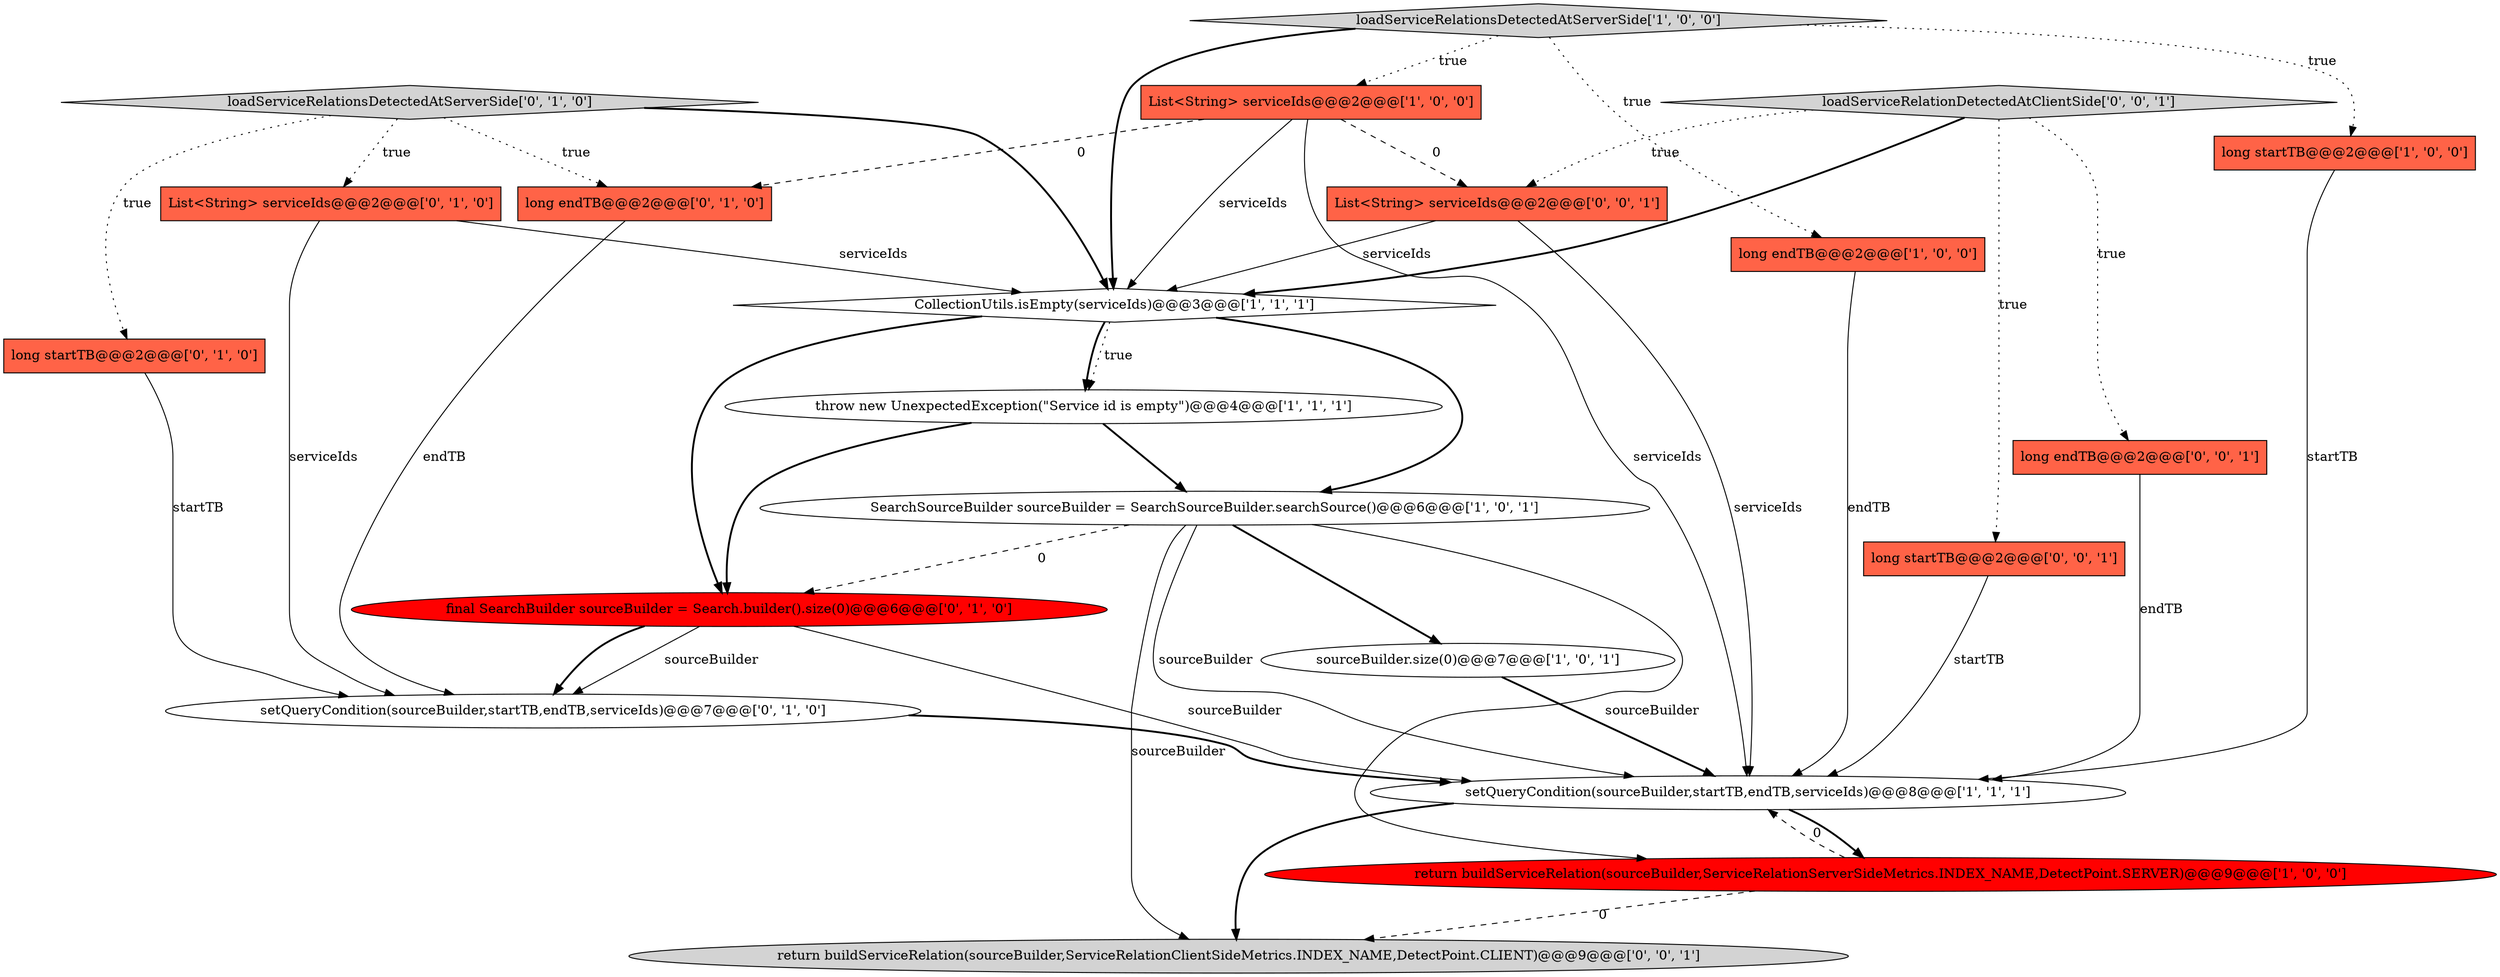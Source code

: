 digraph {
7 [style = filled, label = "sourceBuilder.size(0)@@@7@@@['1', '0', '1']", fillcolor = white, shape = ellipse image = "AAA0AAABBB1BBB"];
14 [style = filled, label = "long startTB@@@2@@@['0', '1', '0']", fillcolor = tomato, shape = box image = "AAA0AAABBB2BBB"];
5 [style = filled, label = "CollectionUtils.isEmpty(serviceIds)@@@3@@@['1', '1', '1']", fillcolor = white, shape = diamond image = "AAA0AAABBB1BBB"];
12 [style = filled, label = "setQueryCondition(sourceBuilder,startTB,endTB,serviceIds)@@@7@@@['0', '1', '0']", fillcolor = white, shape = ellipse image = "AAA0AAABBB2BBB"];
3 [style = filled, label = "SearchSourceBuilder sourceBuilder = SearchSourceBuilder.searchSource()@@@6@@@['1', '0', '1']", fillcolor = white, shape = ellipse image = "AAA0AAABBB1BBB"];
1 [style = filled, label = "long startTB@@@2@@@['1', '0', '0']", fillcolor = tomato, shape = box image = "AAA0AAABBB1BBB"];
18 [style = filled, label = "long endTB@@@2@@@['0', '0', '1']", fillcolor = tomato, shape = box image = "AAA0AAABBB3BBB"];
2 [style = filled, label = "throw new UnexpectedException(\"Service id is empty\")@@@4@@@['1', '1', '1']", fillcolor = white, shape = ellipse image = "AAA0AAABBB1BBB"];
17 [style = filled, label = "long startTB@@@2@@@['0', '0', '1']", fillcolor = tomato, shape = box image = "AAA0AAABBB3BBB"];
8 [style = filled, label = "return buildServiceRelation(sourceBuilder,ServiceRelationServerSideMetrics.INDEX_NAME,DetectPoint.SERVER)@@@9@@@['1', '0', '0']", fillcolor = red, shape = ellipse image = "AAA1AAABBB1BBB"];
19 [style = filled, label = "List<String> serviceIds@@@2@@@['0', '0', '1']", fillcolor = tomato, shape = box image = "AAA0AAABBB3BBB"];
20 [style = filled, label = "return buildServiceRelation(sourceBuilder,ServiceRelationClientSideMetrics.INDEX_NAME,DetectPoint.CLIENT)@@@9@@@['0', '0', '1']", fillcolor = lightgray, shape = ellipse image = "AAA0AAABBB3BBB"];
10 [style = filled, label = "List<String> serviceIds@@@2@@@['0', '1', '0']", fillcolor = tomato, shape = box image = "AAA0AAABBB2BBB"];
4 [style = filled, label = "List<String> serviceIds@@@2@@@['1', '0', '0']", fillcolor = tomato, shape = box image = "AAA1AAABBB1BBB"];
0 [style = filled, label = "long endTB@@@2@@@['1', '0', '0']", fillcolor = tomato, shape = box image = "AAA0AAABBB1BBB"];
13 [style = filled, label = "loadServiceRelationsDetectedAtServerSide['0', '1', '0']", fillcolor = lightgray, shape = diamond image = "AAA0AAABBB2BBB"];
16 [style = filled, label = "loadServiceRelationDetectedAtClientSide['0', '0', '1']", fillcolor = lightgray, shape = diamond image = "AAA0AAABBB3BBB"];
9 [style = filled, label = "loadServiceRelationsDetectedAtServerSide['1', '0', '0']", fillcolor = lightgray, shape = diamond image = "AAA0AAABBB1BBB"];
11 [style = filled, label = "final SearchBuilder sourceBuilder = Search.builder().size(0)@@@6@@@['0', '1', '0']", fillcolor = red, shape = ellipse image = "AAA1AAABBB2BBB"];
15 [style = filled, label = "long endTB@@@2@@@['0', '1', '0']", fillcolor = tomato, shape = box image = "AAA1AAABBB2BBB"];
6 [style = filled, label = "setQueryCondition(sourceBuilder,startTB,endTB,serviceIds)@@@8@@@['1', '1', '1']", fillcolor = white, shape = ellipse image = "AAA0AAABBB1BBB"];
5->3 [style = bold, label=""];
16->19 [style = dotted, label="true"];
4->5 [style = solid, label="serviceIds"];
9->0 [style = dotted, label="true"];
8->6 [style = dashed, label="0"];
19->6 [style = solid, label="serviceIds"];
11->12 [style = solid, label="sourceBuilder"];
10->5 [style = solid, label="serviceIds"];
2->3 [style = bold, label=""];
16->17 [style = dotted, label="true"];
1->6 [style = solid, label="startTB"];
8->20 [style = dashed, label="0"];
3->6 [style = solid, label="sourceBuilder"];
11->12 [style = bold, label=""];
3->8 [style = solid, label="sourceBuilder"];
3->20 [style = solid, label="sourceBuilder"];
0->6 [style = solid, label="endTB"];
17->6 [style = solid, label="startTB"];
13->10 [style = dotted, label="true"];
12->6 [style = bold, label=""];
6->20 [style = bold, label=""];
5->2 [style = bold, label=""];
15->12 [style = solid, label="endTB"];
11->6 [style = solid, label="sourceBuilder"];
18->6 [style = solid, label="endTB"];
3->7 [style = bold, label=""];
4->15 [style = dashed, label="0"];
7->6 [style = bold, label=""];
6->8 [style = bold, label=""];
4->6 [style = solid, label="serviceIds"];
9->1 [style = dotted, label="true"];
13->5 [style = bold, label=""];
9->5 [style = bold, label=""];
9->4 [style = dotted, label="true"];
16->5 [style = bold, label=""];
4->19 [style = dashed, label="0"];
13->15 [style = dotted, label="true"];
5->11 [style = bold, label=""];
10->12 [style = solid, label="serviceIds"];
19->5 [style = solid, label="serviceIds"];
13->14 [style = dotted, label="true"];
14->12 [style = solid, label="startTB"];
2->11 [style = bold, label=""];
3->11 [style = dashed, label="0"];
5->2 [style = dotted, label="true"];
16->18 [style = dotted, label="true"];
}
